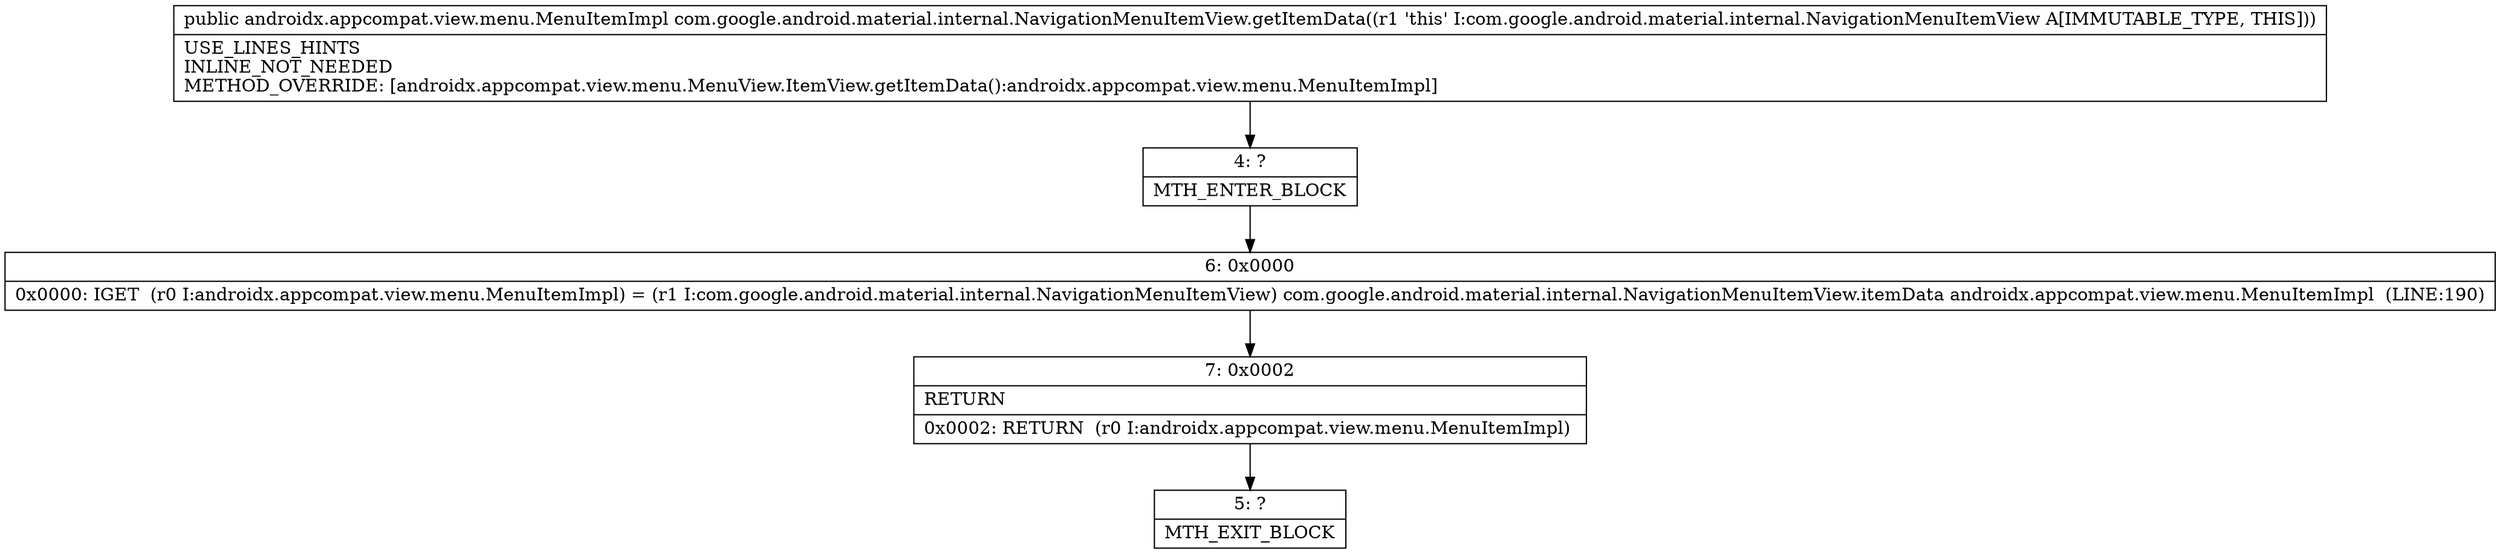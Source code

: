 digraph "CFG forcom.google.android.material.internal.NavigationMenuItemView.getItemData()Landroidx\/appcompat\/view\/menu\/MenuItemImpl;" {
Node_4 [shape=record,label="{4\:\ ?|MTH_ENTER_BLOCK\l}"];
Node_6 [shape=record,label="{6\:\ 0x0000|0x0000: IGET  (r0 I:androidx.appcompat.view.menu.MenuItemImpl) = (r1 I:com.google.android.material.internal.NavigationMenuItemView) com.google.android.material.internal.NavigationMenuItemView.itemData androidx.appcompat.view.menu.MenuItemImpl  (LINE:190)\l}"];
Node_7 [shape=record,label="{7\:\ 0x0002|RETURN\l|0x0002: RETURN  (r0 I:androidx.appcompat.view.menu.MenuItemImpl) \l}"];
Node_5 [shape=record,label="{5\:\ ?|MTH_EXIT_BLOCK\l}"];
MethodNode[shape=record,label="{public androidx.appcompat.view.menu.MenuItemImpl com.google.android.material.internal.NavigationMenuItemView.getItemData((r1 'this' I:com.google.android.material.internal.NavigationMenuItemView A[IMMUTABLE_TYPE, THIS]))  | USE_LINES_HINTS\lINLINE_NOT_NEEDED\lMETHOD_OVERRIDE: [androidx.appcompat.view.menu.MenuView.ItemView.getItemData():androidx.appcompat.view.menu.MenuItemImpl]\l}"];
MethodNode -> Node_4;Node_4 -> Node_6;
Node_6 -> Node_7;
Node_7 -> Node_5;
}

